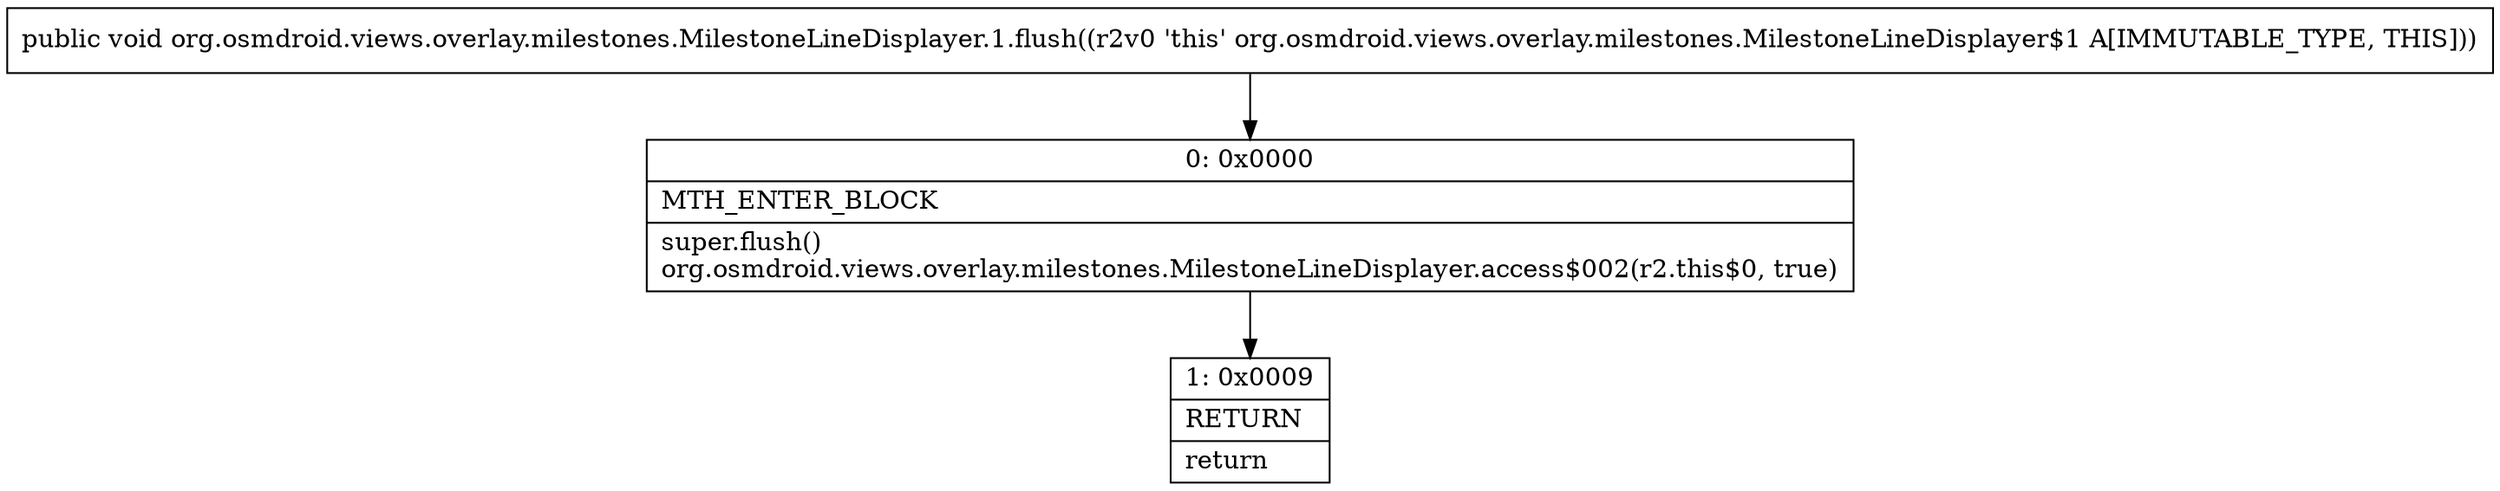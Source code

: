digraph "CFG fororg.osmdroid.views.overlay.milestones.MilestoneLineDisplayer.1.flush()V" {
Node_0 [shape=record,label="{0\:\ 0x0000|MTH_ENTER_BLOCK\l|super.flush()\lorg.osmdroid.views.overlay.milestones.MilestoneLineDisplayer.access$002(r2.this$0, true)\l}"];
Node_1 [shape=record,label="{1\:\ 0x0009|RETURN\l|return\l}"];
MethodNode[shape=record,label="{public void org.osmdroid.views.overlay.milestones.MilestoneLineDisplayer.1.flush((r2v0 'this' org.osmdroid.views.overlay.milestones.MilestoneLineDisplayer$1 A[IMMUTABLE_TYPE, THIS])) }"];
MethodNode -> Node_0;
Node_0 -> Node_1;
}

